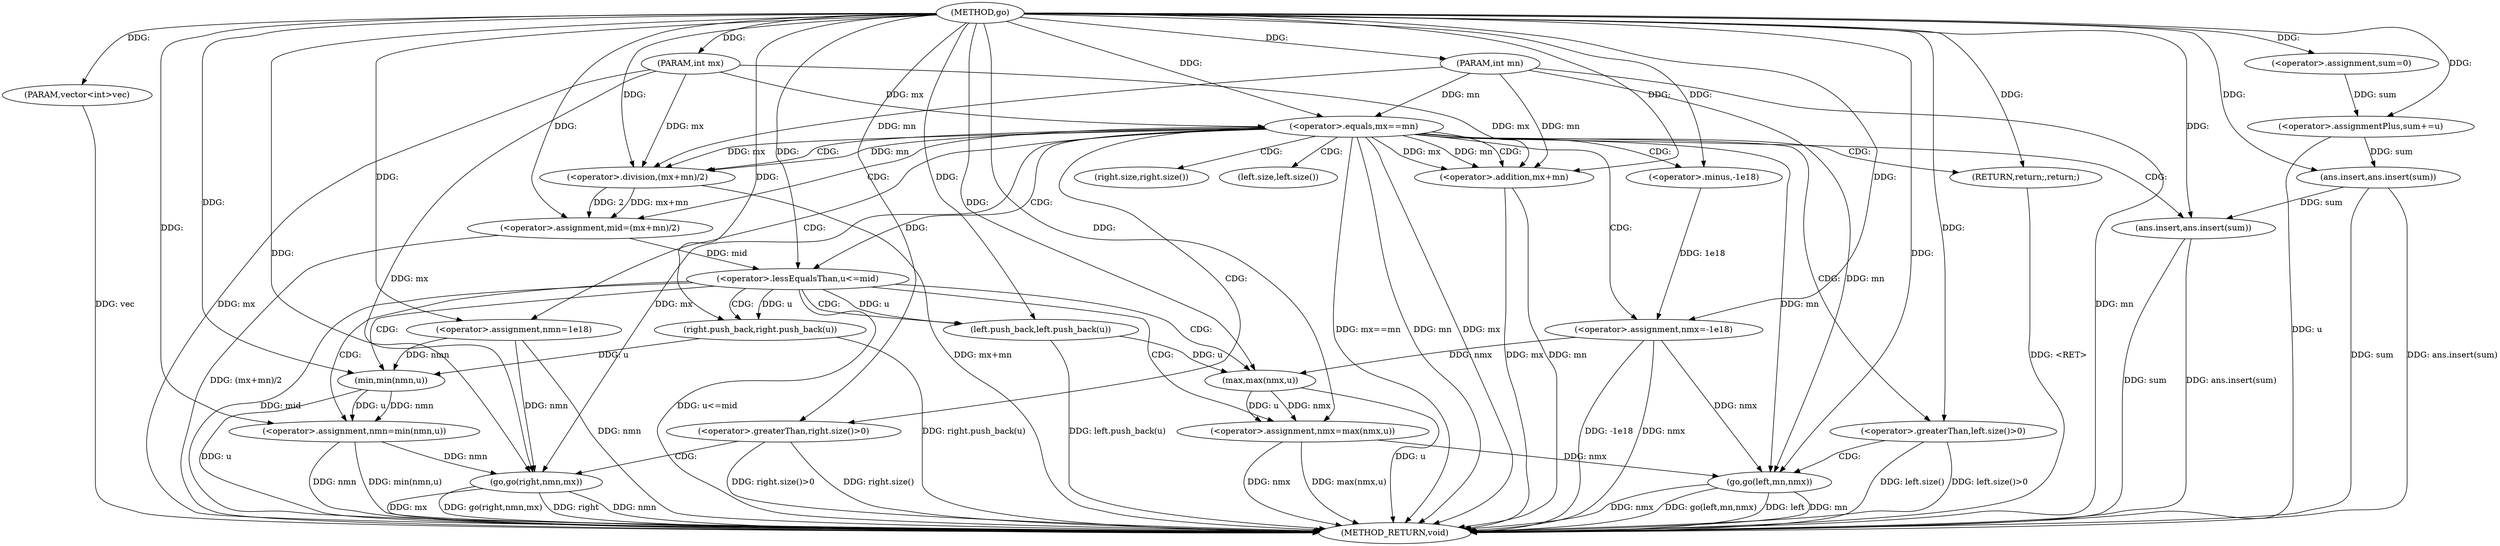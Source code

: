 digraph "go" {  
"1000106" [label = "(METHOD,go)" ]
"1000186" [label = "(METHOD_RETURN,void)" ]
"1000107" [label = "(PARAM,vector<int>vec)" ]
"1000108" [label = "(PARAM,int mn)" ]
"1000109" [label = "(PARAM,int mx)" ]
"1000112" [label = "(<operator>.assignment,sum=0)" ]
"1000116" [label = "(<operator>.assignmentPlus,sum+=u)" ]
"1000119" [label = "(ans.insert,ans.insert(sum))" ]
"1000127" [label = "(<operator>.assignment,mid=(mx+mn)/2)" ]
"1000137" [label = "(<operator>.assignment,nmx=-1e18)" ]
"1000142" [label = "(<operator>.assignment,nmn=1e18)" ]
"1000168" [label = "(ans.insert,ans.insert(sum))" ]
"1000122" [label = "(<operator>.equals,mx==mn)" ]
"1000125" [label = "(RETURN,return;,return;)" ]
"1000171" [label = "(<operator>.greaterThan,left.size()>0)" ]
"1000174" [label = "(go,go(left,mn,nmx))" ]
"1000179" [label = "(<operator>.greaterThan,right.size()>0)" ]
"1000182" [label = "(go,go(right,nmn,mx))" ]
"1000129" [label = "(<operator>.division,(mx+mn)/2)" ]
"1000139" [label = "(<operator>.minus,-1e18)" ]
"1000148" [label = "(<operator>.lessEqualsThan,u<=mid)" ]
"1000130" [label = "(<operator>.addition,mx+mn)" ]
"1000152" [label = "(left.push_back,left.push_back(u))" ]
"1000154" [label = "(<operator>.assignment,nmx=max(nmx,u))" ]
"1000161" [label = "(right.push_back,right.push_back(u))" ]
"1000163" [label = "(<operator>.assignment,nmn=min(nmn,u))" ]
"1000156" [label = "(max,max(nmx,u))" ]
"1000165" [label = "(min,min(nmn,u))" ]
"1000172" [label = "(left.size,left.size())" ]
"1000180" [label = "(right.size,right.size())" ]
  "1000125" -> "1000186"  [ label = "DDG: <RET>"] 
  "1000107" -> "1000186"  [ label = "DDG: vec"] 
  "1000108" -> "1000186"  [ label = "DDG: mn"] 
  "1000109" -> "1000186"  [ label = "DDG: mx"] 
  "1000116" -> "1000186"  [ label = "DDG: u"] 
  "1000119" -> "1000186"  [ label = "DDG: sum"] 
  "1000119" -> "1000186"  [ label = "DDG: ans.insert(sum)"] 
  "1000122" -> "1000186"  [ label = "DDG: mx"] 
  "1000122" -> "1000186"  [ label = "DDG: mn"] 
  "1000122" -> "1000186"  [ label = "DDG: mx==mn"] 
  "1000130" -> "1000186"  [ label = "DDG: mx"] 
  "1000130" -> "1000186"  [ label = "DDG: mn"] 
  "1000129" -> "1000186"  [ label = "DDG: mx+mn"] 
  "1000127" -> "1000186"  [ label = "DDG: (mx+mn)/2"] 
  "1000137" -> "1000186"  [ label = "DDG: nmx"] 
  "1000137" -> "1000186"  [ label = "DDG: -1e18"] 
  "1000142" -> "1000186"  [ label = "DDG: nmn"] 
  "1000148" -> "1000186"  [ label = "DDG: mid"] 
  "1000148" -> "1000186"  [ label = "DDG: u<=mid"] 
  "1000161" -> "1000186"  [ label = "DDG: right.push_back(u)"] 
  "1000163" -> "1000186"  [ label = "DDG: nmn"] 
  "1000165" -> "1000186"  [ label = "DDG: u"] 
  "1000163" -> "1000186"  [ label = "DDG: min(nmn,u)"] 
  "1000152" -> "1000186"  [ label = "DDG: left.push_back(u)"] 
  "1000154" -> "1000186"  [ label = "DDG: nmx"] 
  "1000156" -> "1000186"  [ label = "DDG: u"] 
  "1000154" -> "1000186"  [ label = "DDG: max(nmx,u)"] 
  "1000168" -> "1000186"  [ label = "DDG: sum"] 
  "1000168" -> "1000186"  [ label = "DDG: ans.insert(sum)"] 
  "1000171" -> "1000186"  [ label = "DDG: left.size()"] 
  "1000171" -> "1000186"  [ label = "DDG: left.size()>0"] 
  "1000174" -> "1000186"  [ label = "DDG: left"] 
  "1000174" -> "1000186"  [ label = "DDG: mn"] 
  "1000174" -> "1000186"  [ label = "DDG: nmx"] 
  "1000174" -> "1000186"  [ label = "DDG: go(left,mn,nmx)"] 
  "1000179" -> "1000186"  [ label = "DDG: right.size()"] 
  "1000179" -> "1000186"  [ label = "DDG: right.size()>0"] 
  "1000182" -> "1000186"  [ label = "DDG: right"] 
  "1000182" -> "1000186"  [ label = "DDG: nmn"] 
  "1000182" -> "1000186"  [ label = "DDG: mx"] 
  "1000182" -> "1000186"  [ label = "DDG: go(right,nmn,mx)"] 
  "1000106" -> "1000107"  [ label = "DDG: "] 
  "1000106" -> "1000108"  [ label = "DDG: "] 
  "1000106" -> "1000109"  [ label = "DDG: "] 
  "1000106" -> "1000112"  [ label = "DDG: "] 
  "1000106" -> "1000116"  [ label = "DDG: "] 
  "1000129" -> "1000127"  [ label = "DDG: 2"] 
  "1000129" -> "1000127"  [ label = "DDG: mx+mn"] 
  "1000139" -> "1000137"  [ label = "DDG: 1e18"] 
  "1000106" -> "1000142"  [ label = "DDG: "] 
  "1000112" -> "1000116"  [ label = "DDG: sum"] 
  "1000116" -> "1000119"  [ label = "DDG: sum"] 
  "1000106" -> "1000119"  [ label = "DDG: "] 
  "1000106" -> "1000125"  [ label = "DDG: "] 
  "1000106" -> "1000127"  [ label = "DDG: "] 
  "1000106" -> "1000137"  [ label = "DDG: "] 
  "1000119" -> "1000168"  [ label = "DDG: sum"] 
  "1000106" -> "1000168"  [ label = "DDG: "] 
  "1000109" -> "1000122"  [ label = "DDG: mx"] 
  "1000106" -> "1000122"  [ label = "DDG: "] 
  "1000108" -> "1000122"  [ label = "DDG: mn"] 
  "1000122" -> "1000129"  [ label = "DDG: mn"] 
  "1000108" -> "1000129"  [ label = "DDG: mn"] 
  "1000106" -> "1000129"  [ label = "DDG: "] 
  "1000122" -> "1000129"  [ label = "DDG: mx"] 
  "1000109" -> "1000129"  [ label = "DDG: mx"] 
  "1000106" -> "1000139"  [ label = "DDG: "] 
  "1000106" -> "1000171"  [ label = "DDG: "] 
  "1000106" -> "1000174"  [ label = "DDG: "] 
  "1000108" -> "1000174"  [ label = "DDG: mn"] 
  "1000122" -> "1000174"  [ label = "DDG: mn"] 
  "1000137" -> "1000174"  [ label = "DDG: nmx"] 
  "1000154" -> "1000174"  [ label = "DDG: nmx"] 
  "1000106" -> "1000179"  [ label = "DDG: "] 
  "1000106" -> "1000182"  [ label = "DDG: "] 
  "1000142" -> "1000182"  [ label = "DDG: nmn"] 
  "1000163" -> "1000182"  [ label = "DDG: nmn"] 
  "1000109" -> "1000182"  [ label = "DDG: mx"] 
  "1000122" -> "1000182"  [ label = "DDG: mx"] 
  "1000122" -> "1000130"  [ label = "DDG: mx"] 
  "1000109" -> "1000130"  [ label = "DDG: mx"] 
  "1000106" -> "1000130"  [ label = "DDG: "] 
  "1000122" -> "1000130"  [ label = "DDG: mn"] 
  "1000108" -> "1000130"  [ label = "DDG: mn"] 
  "1000106" -> "1000148"  [ label = "DDG: "] 
  "1000127" -> "1000148"  [ label = "DDG: mid"] 
  "1000156" -> "1000154"  [ label = "DDG: nmx"] 
  "1000156" -> "1000154"  [ label = "DDG: u"] 
  "1000148" -> "1000152"  [ label = "DDG: u"] 
  "1000106" -> "1000152"  [ label = "DDG: "] 
  "1000106" -> "1000154"  [ label = "DDG: "] 
  "1000165" -> "1000163"  [ label = "DDG: u"] 
  "1000165" -> "1000163"  [ label = "DDG: nmn"] 
  "1000137" -> "1000156"  [ label = "DDG: nmx"] 
  "1000106" -> "1000156"  [ label = "DDG: "] 
  "1000152" -> "1000156"  [ label = "DDG: u"] 
  "1000148" -> "1000161"  [ label = "DDG: u"] 
  "1000106" -> "1000161"  [ label = "DDG: "] 
  "1000106" -> "1000163"  [ label = "DDG: "] 
  "1000142" -> "1000165"  [ label = "DDG: nmn"] 
  "1000106" -> "1000165"  [ label = "DDG: "] 
  "1000161" -> "1000165"  [ label = "DDG: u"] 
  "1000122" -> "1000125"  [ label = "CDG: "] 
  "1000122" -> "1000127"  [ label = "CDG: "] 
  "1000122" -> "1000142"  [ label = "CDG: "] 
  "1000122" -> "1000139"  [ label = "CDG: "] 
  "1000122" -> "1000180"  [ label = "CDG: "] 
  "1000122" -> "1000148"  [ label = "CDG: "] 
  "1000122" -> "1000172"  [ label = "CDG: "] 
  "1000122" -> "1000168"  [ label = "CDG: "] 
  "1000122" -> "1000137"  [ label = "CDG: "] 
  "1000122" -> "1000129"  [ label = "CDG: "] 
  "1000122" -> "1000171"  [ label = "CDG: "] 
  "1000122" -> "1000179"  [ label = "CDG: "] 
  "1000122" -> "1000130"  [ label = "CDG: "] 
  "1000171" -> "1000174"  [ label = "CDG: "] 
  "1000179" -> "1000182"  [ label = "CDG: "] 
  "1000148" -> "1000156"  [ label = "CDG: "] 
  "1000148" -> "1000161"  [ label = "CDG: "] 
  "1000148" -> "1000152"  [ label = "CDG: "] 
  "1000148" -> "1000165"  [ label = "CDG: "] 
  "1000148" -> "1000163"  [ label = "CDG: "] 
  "1000148" -> "1000154"  [ label = "CDG: "] 
}

